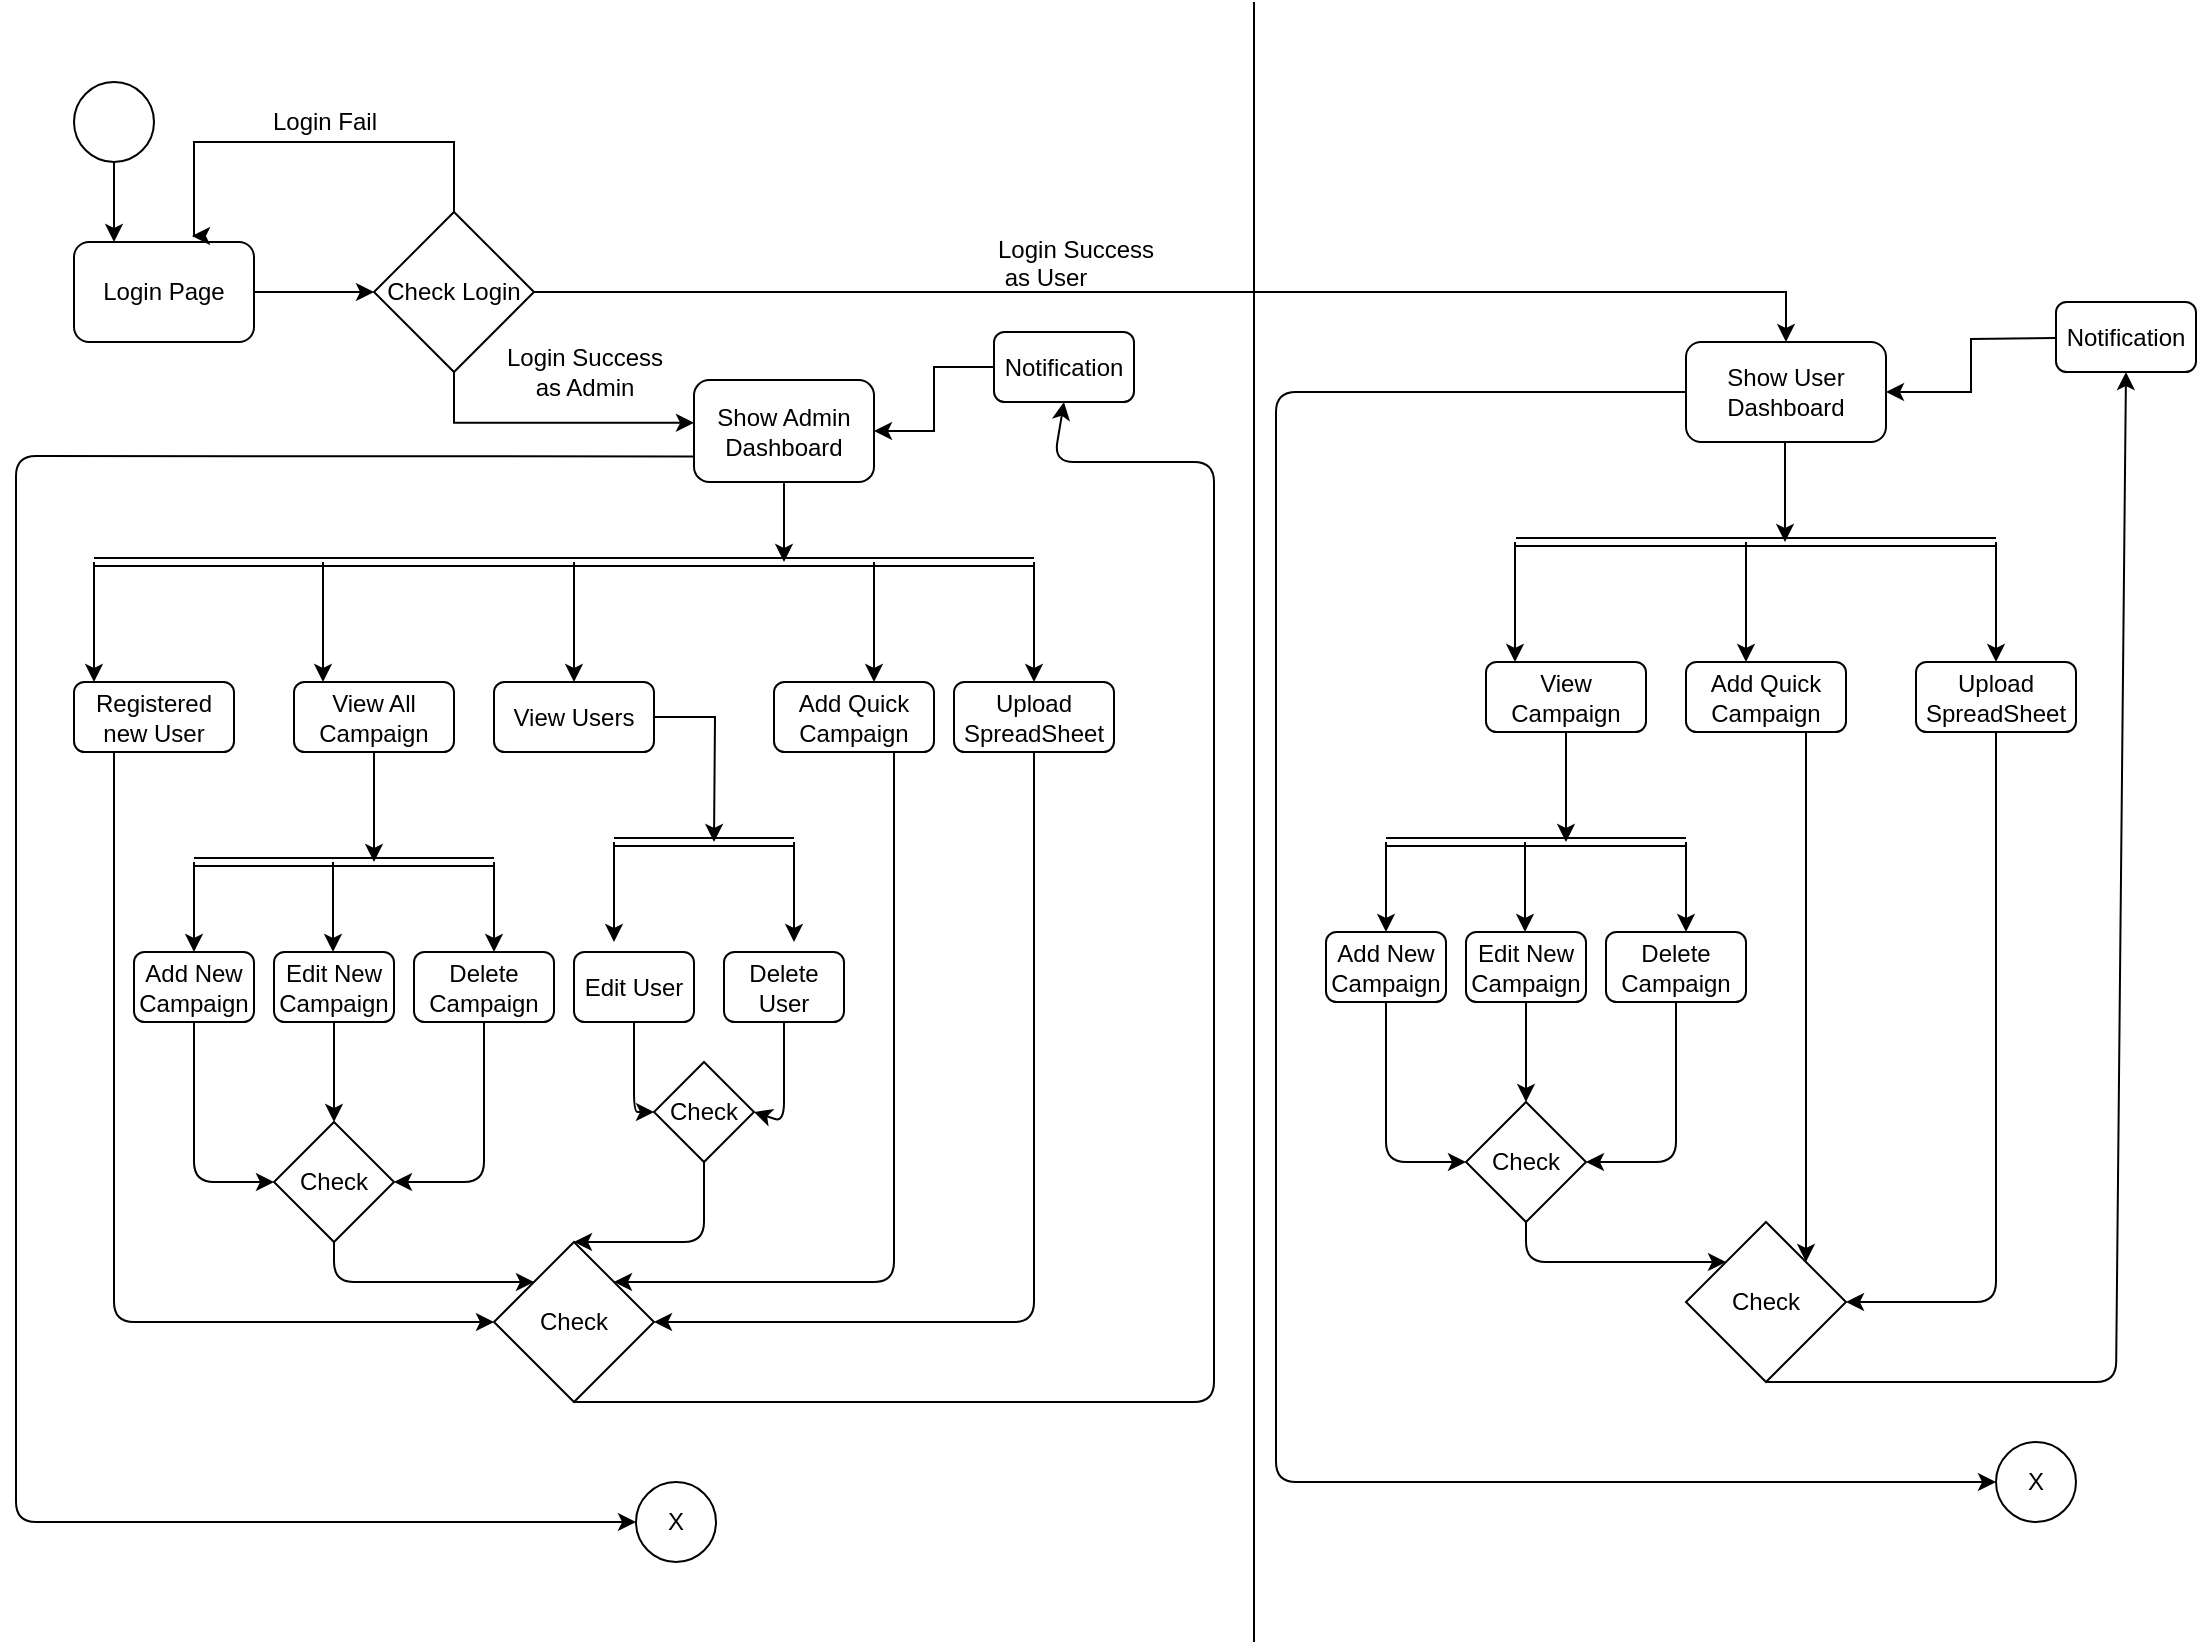 <mxfile version="12.6.7" type="github"><diagram id="7qWX_cYBPodnA11LolGd" name="Page-1"><mxGraphModel dx="942" dy="614" grid="1" gridSize="10" guides="1" tooltips="1" connect="1" arrows="1" fold="1" page="1" pageScale="1" pageWidth="1169" pageHeight="827" math="0" shadow="0"><root><mxCell id="0"/><mxCell id="1" parent="0"/><mxCell id="No0xNUwRsx-G6tZRKX6Y-1" value="" style="ellipse;whiteSpace=wrap;html=1;aspect=fixed;" vertex="1" parent="1"><mxGeometry x="49" y="40" width="40" height="40" as="geometry"/></mxCell><mxCell id="No0xNUwRsx-G6tZRKX6Y-2" value="" style="endArrow=classic;html=1;exitX=0.5;exitY=1;exitDx=0;exitDy=0;" edge="1" parent="1" source="No0xNUwRsx-G6tZRKX6Y-1"><mxGeometry width="50" height="50" relative="1" as="geometry"><mxPoint x="109" y="90" as="sourcePoint"/><mxPoint x="69" y="120" as="targetPoint"/></mxGeometry></mxCell><mxCell id="No0xNUwRsx-G6tZRKX6Y-6" style="edgeStyle=orthogonalEdgeStyle;rounded=0;orthogonalLoop=1;jettySize=auto;html=1;entryX=0;entryY=0.5;entryDx=0;entryDy=0;" edge="1" parent="1" source="No0xNUwRsx-G6tZRKX6Y-4" target="No0xNUwRsx-G6tZRKX6Y-5"><mxGeometry relative="1" as="geometry"/></mxCell><mxCell id="No0xNUwRsx-G6tZRKX6Y-4" value="Login Page" style="rounded=1;whiteSpace=wrap;html=1;" vertex="1" parent="1"><mxGeometry x="49" y="120" width="90" height="50" as="geometry"/></mxCell><mxCell id="No0xNUwRsx-G6tZRKX6Y-7" style="edgeStyle=orthogonalEdgeStyle;rounded=0;orthogonalLoop=1;jettySize=auto;html=1;" edge="1" parent="1" source="No0xNUwRsx-G6tZRKX6Y-5"><mxGeometry relative="1" as="geometry"><mxPoint x="108" y="117" as="targetPoint"/><Array as="points"><mxPoint x="239" y="70"/><mxPoint x="109" y="70"/></Array></mxGeometry></mxCell><mxCell id="No0xNUwRsx-G6tZRKX6Y-14" style="edgeStyle=orthogonalEdgeStyle;rounded=0;orthogonalLoop=1;jettySize=auto;html=1;entryX=0.5;entryY=0;entryDx=0;entryDy=0;" edge="1" parent="1" source="No0xNUwRsx-G6tZRKX6Y-5" target="No0xNUwRsx-G6tZRKX6Y-10"><mxGeometry relative="1" as="geometry"><mxPoint x="469" y="145" as="targetPoint"/></mxGeometry></mxCell><mxCell id="No0xNUwRsx-G6tZRKX6Y-19" style="edgeStyle=orthogonalEdgeStyle;rounded=0;orthogonalLoop=1;jettySize=auto;html=1;entryX=0;entryY=0.42;entryDx=0;entryDy=0;entryPerimeter=0;" edge="1" parent="1" source="No0xNUwRsx-G6tZRKX6Y-5" target="No0xNUwRsx-G6tZRKX6Y-9"><mxGeometry relative="1" as="geometry"><mxPoint x="279" y="210" as="targetPoint"/><Array as="points"><mxPoint x="239" y="210"/></Array></mxGeometry></mxCell><mxCell id="No0xNUwRsx-G6tZRKX6Y-5" value="Check Login&lt;br&gt;" style="rhombus;whiteSpace=wrap;html=1;" vertex="1" parent="1"><mxGeometry x="199" y="105" width="80" height="80" as="geometry"/></mxCell><mxCell id="No0xNUwRsx-G6tZRKX6Y-8" value="Login Fail" style="text;html=1;align=center;verticalAlign=middle;resizable=0;points=[];autosize=1;" vertex="1" parent="1"><mxGeometry x="139" y="50" width="70" height="20" as="geometry"/></mxCell><mxCell id="No0xNUwRsx-G6tZRKX6Y-21" style="edgeStyle=orthogonalEdgeStyle;rounded=0;orthogonalLoop=1;jettySize=auto;html=1;" edge="1" parent="1" source="No0xNUwRsx-G6tZRKX6Y-9"><mxGeometry relative="1" as="geometry"><mxPoint x="404" y="280" as="targetPoint"/></mxGeometry></mxCell><mxCell id="No0xNUwRsx-G6tZRKX6Y-9" value="Show Admin Dashboard" style="rounded=1;whiteSpace=wrap;html=1;" vertex="1" parent="1"><mxGeometry x="359" y="189" width="90" height="51" as="geometry"/></mxCell><mxCell id="No0xNUwRsx-G6tZRKX6Y-10" value="Show User Dashboard" style="rounded=1;whiteSpace=wrap;html=1;" vertex="1" parent="1"><mxGeometry x="855" y="170" width="100" height="50" as="geometry"/></mxCell><mxCell id="No0xNUwRsx-G6tZRKX6Y-12" value="Login Success &lt;br&gt;as Admin" style="text;html=1;align=center;verticalAlign=middle;resizable=0;points=[];autosize=1;" vertex="1" parent="1"><mxGeometry x="259" y="170" width="90" height="30" as="geometry"/></mxCell><mxCell id="No0xNUwRsx-G6tZRKX6Y-15" value="Login Success&lt;br&gt;&amp;nbsp;as User" style="text;html=1;" vertex="1" parent="1"><mxGeometry x="509" y="110" width="80" height="30" as="geometry"/></mxCell><mxCell id="No0xNUwRsx-G6tZRKX6Y-16" value="" style="endArrow=none;html=1;" edge="1" parent="1"><mxGeometry width="50" height="50" relative="1" as="geometry"><mxPoint x="639" y="820" as="sourcePoint"/><mxPoint x="639" as="targetPoint"/><Array as="points"/></mxGeometry></mxCell><mxCell id="No0xNUwRsx-G6tZRKX6Y-20" value="" style="shape=link;html=1;" edge="1" parent="1"><mxGeometry width="50" height="50" relative="1" as="geometry"><mxPoint x="59" y="280" as="sourcePoint"/><mxPoint x="529" y="280" as="targetPoint"/></mxGeometry></mxCell><mxCell id="No0xNUwRsx-G6tZRKX6Y-69" style="edgeStyle=orthogonalEdgeStyle;rounded=0;orthogonalLoop=1;jettySize=auto;html=1;entryX=1;entryY=0.5;entryDx=0;entryDy=0;" edge="1" parent="1" source="No0xNUwRsx-G6tZRKX6Y-22" target="No0xNUwRsx-G6tZRKX6Y-9"><mxGeometry relative="1" as="geometry"/></mxCell><mxCell id="No0xNUwRsx-G6tZRKX6Y-22" value="Notification" style="rounded=1;whiteSpace=wrap;html=1;" vertex="1" parent="1"><mxGeometry x="509" y="165" width="70" height="35" as="geometry"/></mxCell><mxCell id="No0xNUwRsx-G6tZRKX6Y-23" value="" style="endArrow=classic;html=1;" edge="1" parent="1"><mxGeometry width="50" height="50" relative="1" as="geometry"><mxPoint x="59" y="280" as="sourcePoint"/><mxPoint x="59" y="340" as="targetPoint"/></mxGeometry></mxCell><mxCell id="No0xNUwRsx-G6tZRKX6Y-24" value="Registered new User" style="rounded=1;whiteSpace=wrap;html=1;" vertex="1" parent="1"><mxGeometry x="49" y="340" width="80" height="35" as="geometry"/></mxCell><mxCell id="No0xNUwRsx-G6tZRKX6Y-25" value="" style="endArrow=classic;html=1;" edge="1" parent="1"><mxGeometry width="50" height="50" relative="1" as="geometry"><mxPoint x="173.5" y="280" as="sourcePoint"/><mxPoint x="173.5" y="340" as="targetPoint"/></mxGeometry></mxCell><mxCell id="No0xNUwRsx-G6tZRKX6Y-26" value="" style="endArrow=classic;html=1;" edge="1" parent="1"><mxGeometry width="50" height="50" relative="1" as="geometry"><mxPoint x="529" y="280" as="sourcePoint"/><mxPoint x="529" y="340" as="targetPoint"/></mxGeometry></mxCell><mxCell id="No0xNUwRsx-G6tZRKX6Y-27" value="" style="endArrow=classic;html=1;" edge="1" parent="1"><mxGeometry width="50" height="50" relative="1" as="geometry"><mxPoint x="299" y="280" as="sourcePoint"/><mxPoint x="299" y="340" as="targetPoint"/></mxGeometry></mxCell><mxCell id="No0xNUwRsx-G6tZRKX6Y-28" value="" style="endArrow=classic;html=1;" edge="1" parent="1"><mxGeometry width="50" height="50" relative="1" as="geometry"><mxPoint x="449" y="280" as="sourcePoint"/><mxPoint x="449" y="340" as="targetPoint"/></mxGeometry></mxCell><mxCell id="No0xNUwRsx-G6tZRKX6Y-46" style="edgeStyle=orthogonalEdgeStyle;rounded=0;orthogonalLoop=1;jettySize=auto;html=1;exitX=0.5;exitY=1;exitDx=0;exitDy=0;" edge="1" parent="1" source="No0xNUwRsx-G6tZRKX6Y-29"><mxGeometry relative="1" as="geometry"><mxPoint x="199" y="430" as="targetPoint"/></mxGeometry></mxCell><mxCell id="No0xNUwRsx-G6tZRKX6Y-29" value="View All Campaign" style="rounded=1;whiteSpace=wrap;html=1;" vertex="1" parent="1"><mxGeometry x="159" y="340" width="80" height="35" as="geometry"/></mxCell><mxCell id="No0xNUwRsx-G6tZRKX6Y-37" style="edgeStyle=orthogonalEdgeStyle;rounded=0;orthogonalLoop=1;jettySize=auto;html=1;" edge="1" parent="1" source="No0xNUwRsx-G6tZRKX6Y-30"><mxGeometry relative="1" as="geometry"><mxPoint x="369" y="420" as="targetPoint"/></mxGeometry></mxCell><mxCell id="No0xNUwRsx-G6tZRKX6Y-30" value="View Users" style="rounded=1;whiteSpace=wrap;html=1;" vertex="1" parent="1"><mxGeometry x="259" y="340" width="80" height="35" as="geometry"/></mxCell><mxCell id="No0xNUwRsx-G6tZRKX6Y-31" value="Add Quick Campaign" style="rounded=1;whiteSpace=wrap;html=1;" vertex="1" parent="1"><mxGeometry x="399" y="340" width="80" height="35" as="geometry"/></mxCell><mxCell id="No0xNUwRsx-G6tZRKX6Y-32" value="Upload SpreadSheet" style="rounded=1;whiteSpace=wrap;html=1;" vertex="1" parent="1"><mxGeometry x="489" y="340" width="80" height="35" as="geometry"/></mxCell><mxCell id="No0xNUwRsx-G6tZRKX6Y-33" value="Check" style="rhombus;whiteSpace=wrap;html=1;" vertex="1" parent="1"><mxGeometry x="259" y="620" width="80" height="80" as="geometry"/></mxCell><mxCell id="No0xNUwRsx-G6tZRKX6Y-35" value="" style="endArrow=classic;html=1;exitX=0.25;exitY=1;exitDx=0;exitDy=0;entryX=0;entryY=0.5;entryDx=0;entryDy=0;" edge="1" parent="1" source="No0xNUwRsx-G6tZRKX6Y-24" target="No0xNUwRsx-G6tZRKX6Y-33"><mxGeometry width="50" height="50" relative="1" as="geometry"><mxPoint x="89" y="480" as="sourcePoint"/><mxPoint x="139" y="430" as="targetPoint"/><Array as="points"><mxPoint x="69" y="660"/></Array></mxGeometry></mxCell><mxCell id="No0xNUwRsx-G6tZRKX6Y-38" value="" style="endArrow=classic;html=1;entryX=1;entryY=0.5;entryDx=0;entryDy=0;exitX=0.5;exitY=1;exitDx=0;exitDy=0;" edge="1" parent="1" source="No0xNUwRsx-G6tZRKX6Y-32" target="No0xNUwRsx-G6tZRKX6Y-33"><mxGeometry width="50" height="50" relative="1" as="geometry"><mxPoint x="479" y="480" as="sourcePoint"/><mxPoint x="529" y="430" as="targetPoint"/><Array as="points"><mxPoint x="529" y="660"/></Array></mxGeometry></mxCell><mxCell id="No0xNUwRsx-G6tZRKX6Y-39" value="" style="endArrow=classic;html=1;entryX=1;entryY=0;entryDx=0;entryDy=0;exitX=0.75;exitY=1;exitDx=0;exitDy=0;" edge="1" parent="1" source="No0xNUwRsx-G6tZRKX6Y-31" target="No0xNUwRsx-G6tZRKX6Y-33"><mxGeometry width="50" height="50" relative="1" as="geometry"><mxPoint x="379" y="460" as="sourcePoint"/><mxPoint x="429" y="410" as="targetPoint"/><Array as="points"><mxPoint x="459" y="640"/></Array></mxGeometry></mxCell><mxCell id="No0xNUwRsx-G6tZRKX6Y-40" value="" style="endArrow=classic;html=1;exitX=0.5;exitY=1;exitDx=0;exitDy=0;entryX=0.5;entryY=1;entryDx=0;entryDy=0;" edge="1" parent="1" source="No0xNUwRsx-G6tZRKX6Y-33" target="No0xNUwRsx-G6tZRKX6Y-22"><mxGeometry width="50" height="50" relative="1" as="geometry"><mxPoint x="289" y="570" as="sourcePoint"/><mxPoint x="339" y="520" as="targetPoint"/><Array as="points"><mxPoint x="619" y="700"/><mxPoint x="619" y="230"/><mxPoint x="539" y="230"/></Array></mxGeometry></mxCell><mxCell id="No0xNUwRsx-G6tZRKX6Y-41" value="Add New Campaign" style="rounded=1;whiteSpace=wrap;html=1;" vertex="1" parent="1"><mxGeometry x="79" y="475" width="60" height="35" as="geometry"/></mxCell><mxCell id="No0xNUwRsx-G6tZRKX6Y-55" style="edgeStyle=orthogonalEdgeStyle;rounded=0;orthogonalLoop=1;jettySize=auto;html=1;entryX=0.5;entryY=0;entryDx=0;entryDy=0;" edge="1" parent="1" source="No0xNUwRsx-G6tZRKX6Y-42" target="No0xNUwRsx-G6tZRKX6Y-51"><mxGeometry relative="1" as="geometry"/></mxCell><mxCell id="No0xNUwRsx-G6tZRKX6Y-42" value="Edit New Campaign" style="rounded=1;whiteSpace=wrap;html=1;" vertex="1" parent="1"><mxGeometry x="149" y="475" width="60" height="35" as="geometry"/></mxCell><mxCell id="No0xNUwRsx-G6tZRKX6Y-44" value="Delete Campaign" style="rounded=1;whiteSpace=wrap;html=1;" vertex="1" parent="1"><mxGeometry x="219" y="475" width="70" height="35" as="geometry"/></mxCell><mxCell id="No0xNUwRsx-G6tZRKX6Y-47" value="" style="shape=link;html=1;" edge="1" parent="1"><mxGeometry width="50" height="50" relative="1" as="geometry"><mxPoint x="109" y="430" as="sourcePoint"/><mxPoint x="259" y="430" as="targetPoint"/></mxGeometry></mxCell><mxCell id="No0xNUwRsx-G6tZRKX6Y-48" value="" style="endArrow=classic;html=1;entryX=0.5;entryY=0;entryDx=0;entryDy=0;" edge="1" parent="1" target="No0xNUwRsx-G6tZRKX6Y-41"><mxGeometry width="50" height="50" relative="1" as="geometry"><mxPoint x="109" y="430" as="sourcePoint"/><mxPoint x="149" y="440" as="targetPoint"/></mxGeometry></mxCell><mxCell id="No0xNUwRsx-G6tZRKX6Y-49" value="" style="endArrow=classic;html=1;entryX=0.5;entryY=0;entryDx=0;entryDy=0;" edge="1" parent="1"><mxGeometry width="50" height="50" relative="1" as="geometry"><mxPoint x="178.5" y="430" as="sourcePoint"/><mxPoint x="178.5" y="475" as="targetPoint"/></mxGeometry></mxCell><mxCell id="No0xNUwRsx-G6tZRKX6Y-50" value="" style="endArrow=classic;html=1;entryX=0.5;entryY=0;entryDx=0;entryDy=0;" edge="1" parent="1"><mxGeometry width="50" height="50" relative="1" as="geometry"><mxPoint x="259" y="430" as="sourcePoint"/><mxPoint x="259" y="475" as="targetPoint"/></mxGeometry></mxCell><mxCell id="No0xNUwRsx-G6tZRKX6Y-51" value="Check" style="rhombus;whiteSpace=wrap;html=1;" vertex="1" parent="1"><mxGeometry x="149" y="560" width="60" height="60" as="geometry"/></mxCell><mxCell id="No0xNUwRsx-G6tZRKX6Y-53" value="" style="endArrow=classic;html=1;exitX=0.5;exitY=1;exitDx=0;exitDy=0;entryX=0;entryY=0.5;entryDx=0;entryDy=0;" edge="1" parent="1" source="No0xNUwRsx-G6tZRKX6Y-41" target="No0xNUwRsx-G6tZRKX6Y-51"><mxGeometry width="50" height="50" relative="1" as="geometry"><mxPoint x="79" y="580" as="sourcePoint"/><mxPoint x="109" y="610" as="targetPoint"/><Array as="points"><mxPoint x="109" y="590"/></Array></mxGeometry></mxCell><mxCell id="No0xNUwRsx-G6tZRKX6Y-54" value="" style="endArrow=classic;html=1;entryX=1;entryY=0.5;entryDx=0;entryDy=0;exitX=0.5;exitY=1;exitDx=0;exitDy=0;" edge="1" parent="1" source="No0xNUwRsx-G6tZRKX6Y-44" target="No0xNUwRsx-G6tZRKX6Y-51"><mxGeometry width="50" height="50" relative="1" as="geometry"><mxPoint x="229" y="580" as="sourcePoint"/><mxPoint x="279" y="530" as="targetPoint"/><Array as="points"><mxPoint x="254" y="590"/></Array></mxGeometry></mxCell><mxCell id="No0xNUwRsx-G6tZRKX6Y-57" value="" style="endArrow=classic;html=1;entryX=0;entryY=0;entryDx=0;entryDy=0;exitX=0.5;exitY=1;exitDx=0;exitDy=0;" edge="1" parent="1" source="No0xNUwRsx-G6tZRKX6Y-51" target="No0xNUwRsx-G6tZRKX6Y-33"><mxGeometry width="50" height="50" relative="1" as="geometry"><mxPoint x="49" y="890" as="sourcePoint"/><mxPoint x="99" y="840" as="targetPoint"/><Array as="points"><mxPoint x="179" y="640"/></Array></mxGeometry></mxCell><mxCell id="No0xNUwRsx-G6tZRKX6Y-58" value="" style="shape=link;html=1;" edge="1" parent="1"><mxGeometry width="50" height="50" relative="1" as="geometry"><mxPoint x="319" y="420" as="sourcePoint"/><mxPoint x="409" y="420" as="targetPoint"/></mxGeometry></mxCell><mxCell id="No0xNUwRsx-G6tZRKX6Y-59" value="" style="endArrow=classic;html=1;" edge="1" parent="1"><mxGeometry width="50" height="50" relative="1" as="geometry"><mxPoint x="409" y="420" as="sourcePoint"/><mxPoint x="409" y="470" as="targetPoint"/></mxGeometry></mxCell><mxCell id="No0xNUwRsx-G6tZRKX6Y-60" value="" style="endArrow=classic;html=1;" edge="1" parent="1"><mxGeometry width="50" height="50" relative="1" as="geometry"><mxPoint x="319" y="420" as="sourcePoint"/><mxPoint x="319" y="470" as="targetPoint"/></mxGeometry></mxCell><mxCell id="No0xNUwRsx-G6tZRKX6Y-61" value="Edit User" style="rounded=1;whiteSpace=wrap;html=1;" vertex="1" parent="1"><mxGeometry x="299" y="475" width="60" height="35" as="geometry"/></mxCell><mxCell id="No0xNUwRsx-G6tZRKX6Y-62" value="Delete User" style="rounded=1;whiteSpace=wrap;html=1;" vertex="1" parent="1"><mxGeometry x="374" y="475" width="60" height="35" as="geometry"/></mxCell><mxCell id="No0xNUwRsx-G6tZRKX6Y-64" value="Check" style="rhombus;whiteSpace=wrap;html=1;" vertex="1" parent="1"><mxGeometry x="339" y="530" width="50" height="50" as="geometry"/></mxCell><mxCell id="No0xNUwRsx-G6tZRKX6Y-65" value="" style="endArrow=classic;html=1;exitX=0.5;exitY=1;exitDx=0;exitDy=0;entryX=0;entryY=0.5;entryDx=0;entryDy=0;" edge="1" parent="1" source="No0xNUwRsx-G6tZRKX6Y-61" target="No0xNUwRsx-G6tZRKX6Y-64"><mxGeometry width="50" height="50" relative="1" as="geometry"><mxPoint x="279" y="580" as="sourcePoint"/><mxPoint x="329" y="530" as="targetPoint"/><Array as="points"><mxPoint x="329" y="555"/></Array></mxGeometry></mxCell><mxCell id="No0xNUwRsx-G6tZRKX6Y-66" value="" style="endArrow=classic;html=1;entryX=1;entryY=0.5;entryDx=0;entryDy=0;exitX=0.5;exitY=1;exitDx=0;exitDy=0;" edge="1" parent="1" source="No0xNUwRsx-G6tZRKX6Y-62" target="No0xNUwRsx-G6tZRKX6Y-64"><mxGeometry width="50" height="50" relative="1" as="geometry"><mxPoint x="399" y="570" as="sourcePoint"/><mxPoint x="449" y="520" as="targetPoint"/><Array as="points"><mxPoint x="404" y="560"/></Array></mxGeometry></mxCell><mxCell id="No0xNUwRsx-G6tZRKX6Y-68" value="" style="endArrow=classic;html=1;entryX=0.5;entryY=0;entryDx=0;entryDy=0;exitX=0.5;exitY=1;exitDx=0;exitDy=0;" edge="1" parent="1" source="No0xNUwRsx-G6tZRKX6Y-64" target="No0xNUwRsx-G6tZRKX6Y-33"><mxGeometry width="50" height="50" relative="1" as="geometry"><mxPoint x="269" y="610" as="sourcePoint"/><mxPoint x="319" y="560" as="targetPoint"/><Array as="points"><mxPoint x="364" y="620"/></Array></mxGeometry></mxCell><mxCell id="No0xNUwRsx-G6tZRKX6Y-70" value="" style="endArrow=classic;html=1;exitX=0;exitY=0.75;exitDx=0;exitDy=0;" edge="1" parent="1" source="No0xNUwRsx-G6tZRKX6Y-9"><mxGeometry width="50" height="50" relative="1" as="geometry"><mxPoint x="140" y="270" as="sourcePoint"/><mxPoint x="330" y="760" as="targetPoint"/><Array as="points"><mxPoint x="20" y="227"/><mxPoint x="20" y="760"/></Array></mxGeometry></mxCell><mxCell id="No0xNUwRsx-G6tZRKX6Y-72" value="X" style="ellipse;whiteSpace=wrap;html=1;aspect=fixed;" vertex="1" parent="1"><mxGeometry x="330" y="740" width="40" height="40" as="geometry"/></mxCell><mxCell id="No0xNUwRsx-G6tZRKX6Y-107" value="" style="shape=link;html=1;" edge="1" parent="1"><mxGeometry width="50" height="50" relative="1" as="geometry"><mxPoint x="770" y="270" as="sourcePoint"/><mxPoint x="1010" y="270" as="targetPoint"/></mxGeometry></mxCell><mxCell id="No0xNUwRsx-G6tZRKX6Y-109" value="" style="endArrow=classic;html=1;" edge="1" parent="1"><mxGeometry width="50" height="50" relative="1" as="geometry"><mxPoint x="769.5" y="270" as="sourcePoint"/><mxPoint x="769.5" y="330" as="targetPoint"/></mxGeometry></mxCell><mxCell id="No0xNUwRsx-G6tZRKX6Y-110" value="" style="endArrow=classic;html=1;" edge="1" parent="1"><mxGeometry width="50" height="50" relative="1" as="geometry"><mxPoint x="1010" y="270" as="sourcePoint"/><mxPoint x="1010" y="330" as="targetPoint"/></mxGeometry></mxCell><mxCell id="No0xNUwRsx-G6tZRKX6Y-112" value="" style="endArrow=classic;html=1;" edge="1" parent="1"><mxGeometry width="50" height="50" relative="1" as="geometry"><mxPoint x="885" y="270" as="sourcePoint"/><mxPoint x="885" y="330" as="targetPoint"/></mxGeometry></mxCell><mxCell id="No0xNUwRsx-G6tZRKX6Y-113" style="edgeStyle=orthogonalEdgeStyle;rounded=0;orthogonalLoop=1;jettySize=auto;html=1;exitX=0.5;exitY=1;exitDx=0;exitDy=0;" edge="1" parent="1" source="No0xNUwRsx-G6tZRKX6Y-114"><mxGeometry relative="1" as="geometry"><mxPoint x="795" y="420" as="targetPoint"/></mxGeometry></mxCell><mxCell id="No0xNUwRsx-G6tZRKX6Y-114" value="View Campaign" style="rounded=1;whiteSpace=wrap;html=1;" vertex="1" parent="1"><mxGeometry x="755" y="330" width="80" height="35" as="geometry"/></mxCell><mxCell id="No0xNUwRsx-G6tZRKX6Y-117" value="Add Quick Campaign" style="rounded=1;whiteSpace=wrap;html=1;" vertex="1" parent="1"><mxGeometry x="855" y="330" width="80" height="35" as="geometry"/></mxCell><mxCell id="No0xNUwRsx-G6tZRKX6Y-118" value="Upload SpreadSheet" style="rounded=1;whiteSpace=wrap;html=1;" vertex="1" parent="1"><mxGeometry x="970" y="330" width="80" height="35" as="geometry"/></mxCell><mxCell id="No0xNUwRsx-G6tZRKX6Y-119" value="Check" style="rhombus;whiteSpace=wrap;html=1;" vertex="1" parent="1"><mxGeometry x="855" y="610" width="80" height="80" as="geometry"/></mxCell><mxCell id="No0xNUwRsx-G6tZRKX6Y-122" value="" style="endArrow=classic;html=1;entryX=1;entryY=0;entryDx=0;entryDy=0;exitX=0.75;exitY=1;exitDx=0;exitDy=0;" edge="1" parent="1" source="No0xNUwRsx-G6tZRKX6Y-117" target="No0xNUwRsx-G6tZRKX6Y-119"><mxGeometry width="50" height="50" relative="1" as="geometry"><mxPoint x="975" y="450" as="sourcePoint"/><mxPoint x="1025" y="400" as="targetPoint"/><Array as="points"/></mxGeometry></mxCell><mxCell id="No0xNUwRsx-G6tZRKX6Y-123" value="Add New Campaign" style="rounded=1;whiteSpace=wrap;html=1;" vertex="1" parent="1"><mxGeometry x="675" y="465" width="60" height="35" as="geometry"/></mxCell><mxCell id="No0xNUwRsx-G6tZRKX6Y-124" style="edgeStyle=orthogonalEdgeStyle;rounded=0;orthogonalLoop=1;jettySize=auto;html=1;entryX=0.5;entryY=0;entryDx=0;entryDy=0;" edge="1" parent="1" source="No0xNUwRsx-G6tZRKX6Y-125" target="No0xNUwRsx-G6tZRKX6Y-131"><mxGeometry relative="1" as="geometry"/></mxCell><mxCell id="No0xNUwRsx-G6tZRKX6Y-125" value="Edit New Campaign" style="rounded=1;whiteSpace=wrap;html=1;" vertex="1" parent="1"><mxGeometry x="745" y="465" width="60" height="35" as="geometry"/></mxCell><mxCell id="No0xNUwRsx-G6tZRKX6Y-126" value="Delete Campaign" style="rounded=1;whiteSpace=wrap;html=1;" vertex="1" parent="1"><mxGeometry x="815" y="465" width="70" height="35" as="geometry"/></mxCell><mxCell id="No0xNUwRsx-G6tZRKX6Y-127" value="" style="shape=link;html=1;" edge="1" parent="1"><mxGeometry width="50" height="50" relative="1" as="geometry"><mxPoint x="705" y="420" as="sourcePoint"/><mxPoint x="855" y="420" as="targetPoint"/></mxGeometry></mxCell><mxCell id="No0xNUwRsx-G6tZRKX6Y-128" value="" style="endArrow=classic;html=1;entryX=0.5;entryY=0;entryDx=0;entryDy=0;" edge="1" parent="1" target="No0xNUwRsx-G6tZRKX6Y-123"><mxGeometry width="50" height="50" relative="1" as="geometry"><mxPoint x="705" y="420" as="sourcePoint"/><mxPoint x="745" y="430" as="targetPoint"/></mxGeometry></mxCell><mxCell id="No0xNUwRsx-G6tZRKX6Y-129" value="" style="endArrow=classic;html=1;entryX=0.5;entryY=0;entryDx=0;entryDy=0;" edge="1" parent="1"><mxGeometry width="50" height="50" relative="1" as="geometry"><mxPoint x="774.5" y="420" as="sourcePoint"/><mxPoint x="774.5" y="465" as="targetPoint"/></mxGeometry></mxCell><mxCell id="No0xNUwRsx-G6tZRKX6Y-130" value="" style="endArrow=classic;html=1;entryX=0.5;entryY=0;entryDx=0;entryDy=0;" edge="1" parent="1"><mxGeometry width="50" height="50" relative="1" as="geometry"><mxPoint x="855" y="420" as="sourcePoint"/><mxPoint x="855" y="465" as="targetPoint"/></mxGeometry></mxCell><mxCell id="No0xNUwRsx-G6tZRKX6Y-131" value="Check" style="rhombus;whiteSpace=wrap;html=1;" vertex="1" parent="1"><mxGeometry x="745" y="550" width="60" height="60" as="geometry"/></mxCell><mxCell id="No0xNUwRsx-G6tZRKX6Y-132" value="" style="endArrow=classic;html=1;exitX=0.5;exitY=1;exitDx=0;exitDy=0;entryX=0;entryY=0.5;entryDx=0;entryDy=0;" edge="1" parent="1" source="No0xNUwRsx-G6tZRKX6Y-123" target="No0xNUwRsx-G6tZRKX6Y-131"><mxGeometry width="50" height="50" relative="1" as="geometry"><mxPoint x="675" y="570" as="sourcePoint"/><mxPoint x="705" y="600" as="targetPoint"/><Array as="points"><mxPoint x="705" y="580"/></Array></mxGeometry></mxCell><mxCell id="No0xNUwRsx-G6tZRKX6Y-133" value="" style="endArrow=classic;html=1;entryX=1;entryY=0.5;entryDx=0;entryDy=0;exitX=0.5;exitY=1;exitDx=0;exitDy=0;" edge="1" parent="1" source="No0xNUwRsx-G6tZRKX6Y-126" target="No0xNUwRsx-G6tZRKX6Y-131"><mxGeometry width="50" height="50" relative="1" as="geometry"><mxPoint x="825" y="570" as="sourcePoint"/><mxPoint x="875" y="520" as="targetPoint"/><Array as="points"><mxPoint x="850" y="580"/></Array></mxGeometry></mxCell><mxCell id="No0xNUwRsx-G6tZRKX6Y-134" value="" style="endArrow=classic;html=1;entryX=0;entryY=0;entryDx=0;entryDy=0;exitX=0.5;exitY=1;exitDx=0;exitDy=0;" edge="1" parent="1" source="No0xNUwRsx-G6tZRKX6Y-131" target="No0xNUwRsx-G6tZRKX6Y-119"><mxGeometry width="50" height="50" relative="1" as="geometry"><mxPoint x="645" y="880" as="sourcePoint"/><mxPoint x="695" y="830" as="targetPoint"/><Array as="points"><mxPoint x="775" y="630"/></Array></mxGeometry></mxCell><mxCell id="No0xNUwRsx-G6tZRKX6Y-144" value="" style="endArrow=classic;html=1;exitX=0;exitY=0.5;exitDx=0;exitDy=0;" edge="1" parent="1" source="No0xNUwRsx-G6tZRKX6Y-10"><mxGeometry width="50" height="50" relative="1" as="geometry"><mxPoint x="680" y="280" as="sourcePoint"/><mxPoint x="1010" y="740" as="targetPoint"/><Array as="points"><mxPoint x="650" y="195"/><mxPoint x="650" y="740"/></Array></mxGeometry></mxCell><mxCell id="No0xNUwRsx-G6tZRKX6Y-145" value="X" style="ellipse;whiteSpace=wrap;html=1;aspect=fixed;" vertex="1" parent="1"><mxGeometry x="1010" y="720" width="40" height="40" as="geometry"/></mxCell><mxCell id="No0xNUwRsx-G6tZRKX6Y-146" style="edgeStyle=orthogonalEdgeStyle;rounded=0;orthogonalLoop=1;jettySize=auto;html=1;" edge="1" parent="1"><mxGeometry relative="1" as="geometry"><mxPoint x="904.5" y="270" as="targetPoint"/><mxPoint x="904.5" y="220" as="sourcePoint"/></mxGeometry></mxCell><mxCell id="No0xNUwRsx-G6tZRKX6Y-147" value="" style="endArrow=classic;html=1;entryX=1;entryY=0.5;entryDx=0;entryDy=0;exitX=0.5;exitY=1;exitDx=0;exitDy=0;" edge="1" parent="1" source="No0xNUwRsx-G6tZRKX6Y-118" target="No0xNUwRsx-G6tZRKX6Y-119"><mxGeometry width="50" height="50" relative="1" as="geometry"><mxPoint x="970" y="510" as="sourcePoint"/><mxPoint x="1020" y="460" as="targetPoint"/><Array as="points"><mxPoint x="1010" y="650"/></Array></mxGeometry></mxCell><mxCell id="No0xNUwRsx-G6tZRKX6Y-148" value="Notification" style="rounded=1;whiteSpace=wrap;html=1;" vertex="1" parent="1"><mxGeometry x="1040" y="150" width="70" height="35" as="geometry"/></mxCell><mxCell id="No0xNUwRsx-G6tZRKX6Y-149" style="edgeStyle=orthogonalEdgeStyle;rounded=0;orthogonalLoop=1;jettySize=auto;html=1;entryX=1;entryY=0.5;entryDx=0;entryDy=0;" edge="1" parent="1" target="No0xNUwRsx-G6tZRKX6Y-10"><mxGeometry relative="1" as="geometry"><mxPoint x="1040" y="168" as="sourcePoint"/><mxPoint x="980" y="200" as="targetPoint"/></mxGeometry></mxCell><mxCell id="No0xNUwRsx-G6tZRKX6Y-150" value="" style="endArrow=classic;html=1;exitX=0.5;exitY=1;exitDx=0;exitDy=0;entryX=0.5;entryY=1;entryDx=0;entryDy=0;" edge="1" parent="1" source="No0xNUwRsx-G6tZRKX6Y-119"><mxGeometry width="50" height="50" relative="1" as="geometry"><mxPoint x="830" y="685" as="sourcePoint"/><mxPoint x="1075" y="185" as="targetPoint"/><Array as="points"><mxPoint x="1070" y="690"/></Array></mxGeometry></mxCell></root></mxGraphModel></diagram></mxfile>